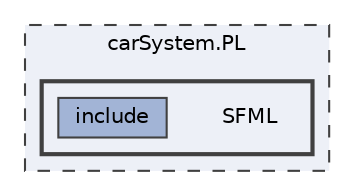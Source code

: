 digraph "D:/doxygen shitnqta/App/carSystem.PL/SFML"
{
 // INTERACTIVE_SVG=YES
 // LATEX_PDF_SIZE
  bgcolor="transparent";
  edge [fontname=Helvetica,fontsize=10,labelfontname=Helvetica,labelfontsize=10];
  node [fontname=Helvetica,fontsize=10,shape=box,height=0.2,width=0.4];
  compound=true
  subgraph clusterdir_7e5fe0cc03d32e23693eecfa2ce410b0 {
    graph [ bgcolor="#edf0f7", pencolor="grey25", label="carSystem.PL", fontname=Helvetica,fontsize=10 style="filled,dashed", URL="dir_7e5fe0cc03d32e23693eecfa2ce410b0.html",tooltip=""]
  subgraph clusterdir_f14025bdf84e3b4757ac3cb8039c24b1 {
    graph [ bgcolor="#edf0f7", pencolor="grey25", label="", fontname=Helvetica,fontsize=10 style="filled,bold", URL="dir_f14025bdf84e3b4757ac3cb8039c24b1.html",tooltip=""]
    dir_f14025bdf84e3b4757ac3cb8039c24b1 [shape=plaintext, label="SFML"];
  dir_963fa582c3d09f62f2b2a935501a998c [label="include", fillcolor="#a2b4d6", color="grey25", style="filled", URL="dir_963fa582c3d09f62f2b2a935501a998c.html",tooltip=""];
  }
  }
}

